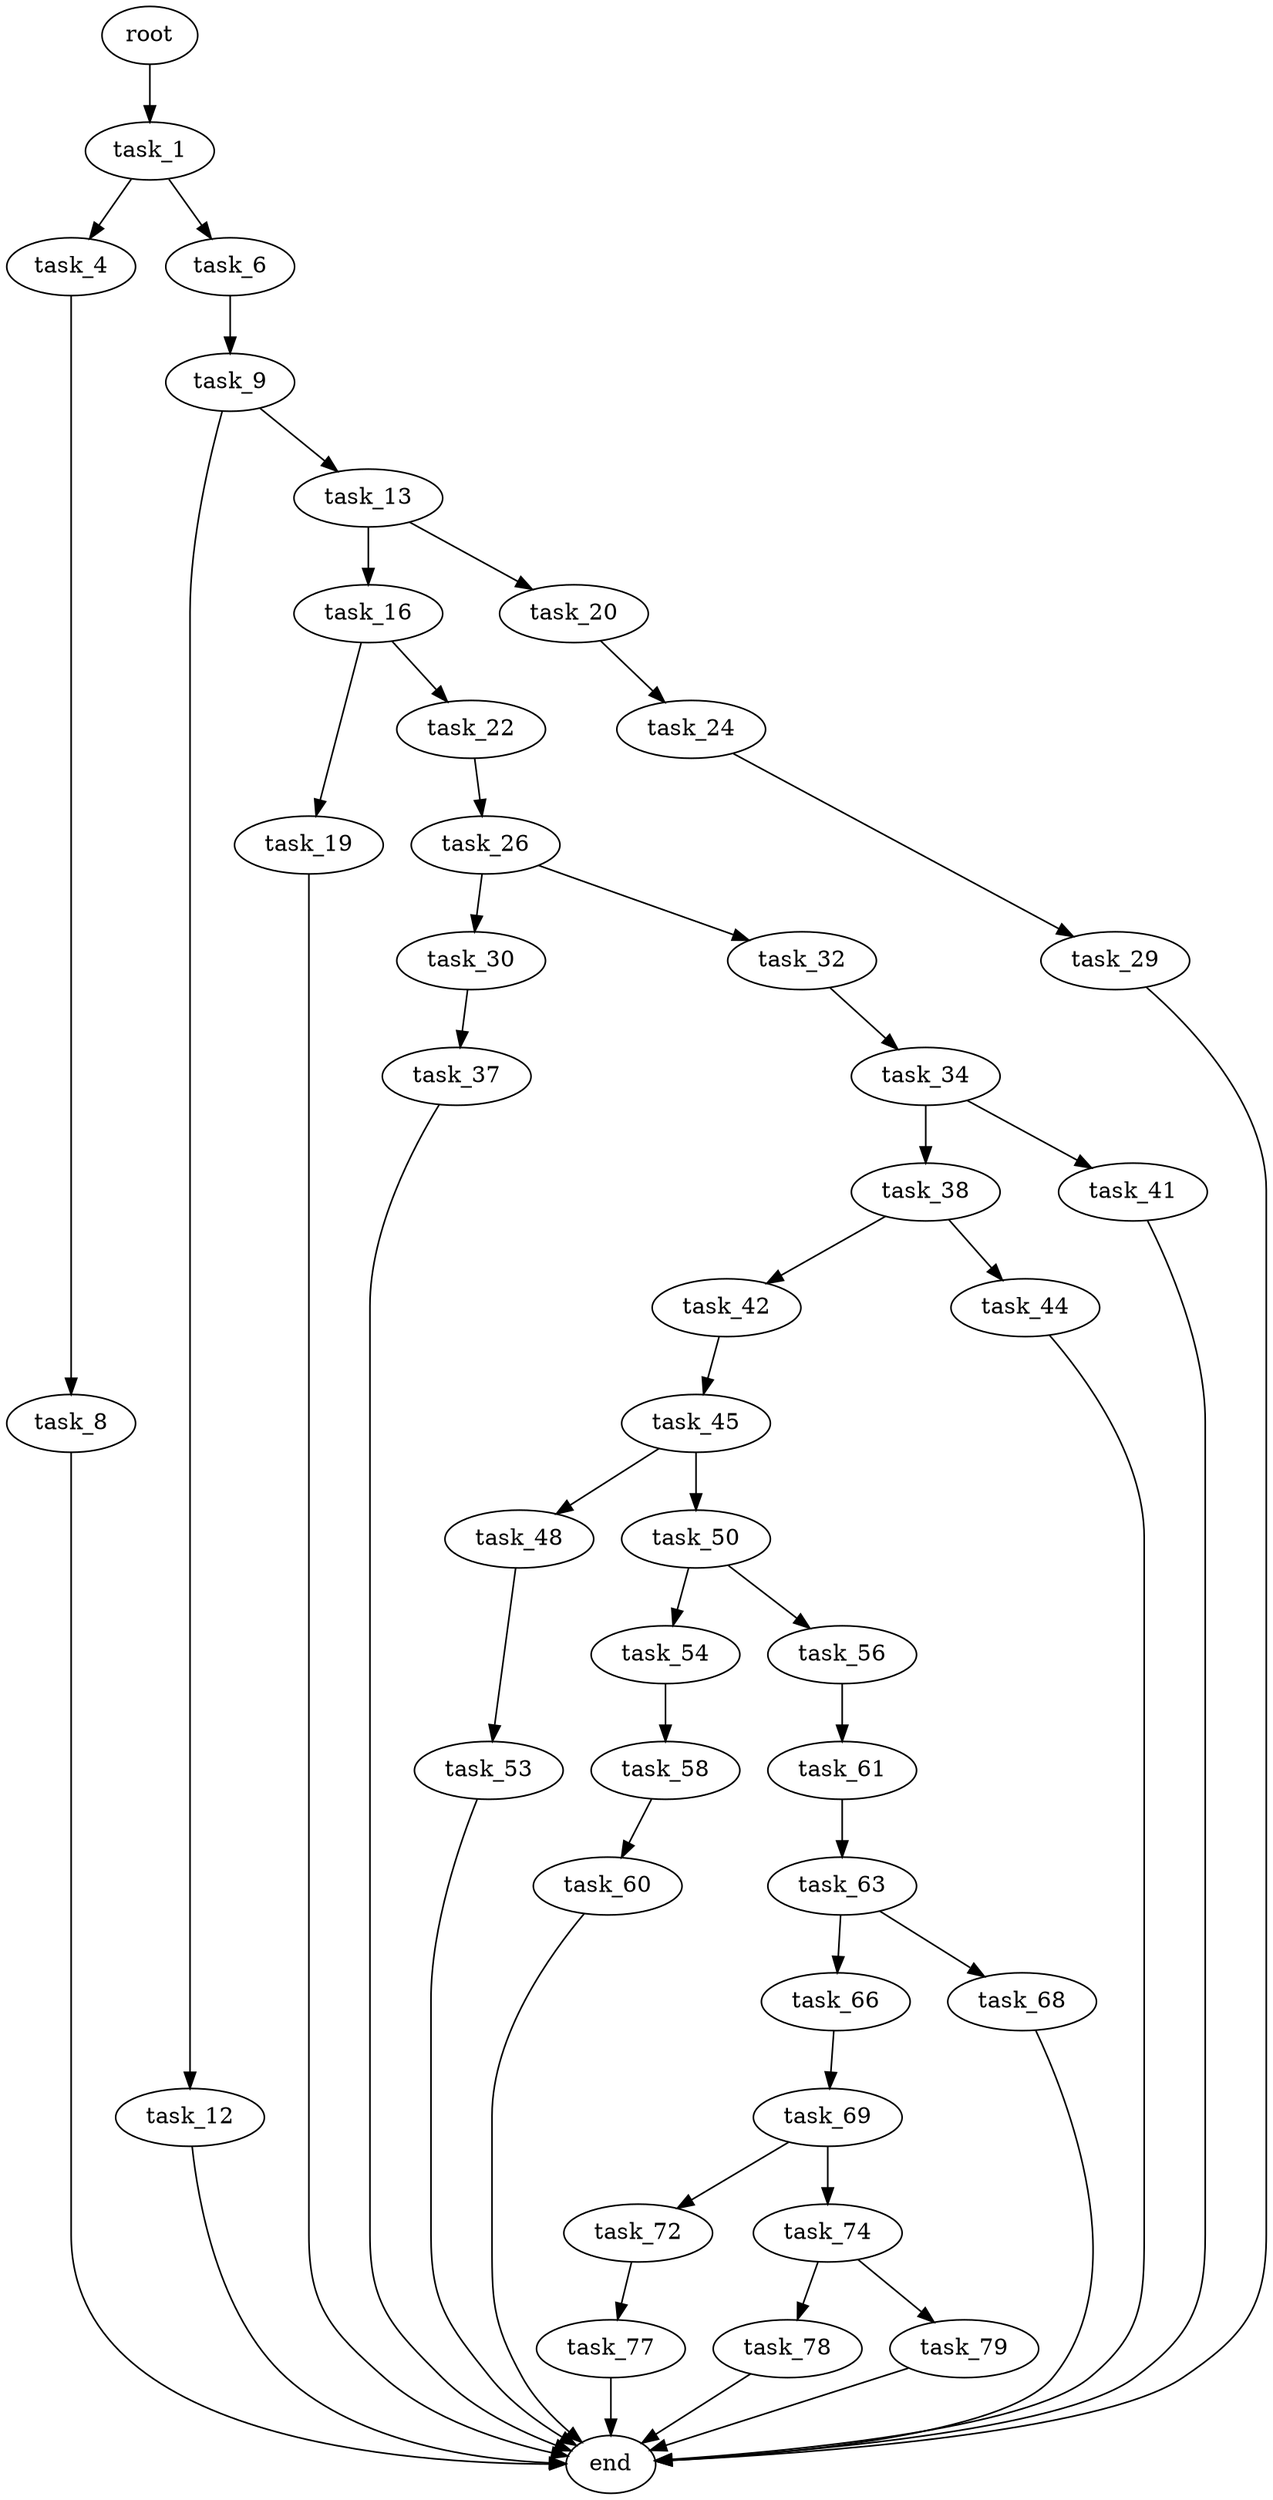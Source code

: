 digraph G {
  root [size="0.000000"];
  task_1 [size="20268278891.000000"];
  task_4 [size="14205606500.000000"];
  task_6 [size="549755813888.000000"];
  task_8 [size="185379600436.000000"];
  task_9 [size="132043036912.000000"];
  task_12 [size="368293445632.000000"];
  task_13 [size="303712862959.000000"];
  task_16 [size="199697522611.000000"];
  task_19 [size="134217728000.000000"];
  task_20 [size="134217728000.000000"];
  task_22 [size="92985366436.000000"];
  task_24 [size="68719476736.000000"];
  task_26 [size="596467968012.000000"];
  task_29 [size="916437466680.000000"];
  task_30 [size="549755813888.000000"];
  task_32 [size="4494454922.000000"];
  task_34 [size="28991029248.000000"];
  task_37 [size="368293445632.000000"];
  task_38 [size="68719476736.000000"];
  task_41 [size="25354333435.000000"];
  task_42 [size="32375322340.000000"];
  task_44 [size="21835998592.000000"];
  task_45 [size="28991029248.000000"];
  task_48 [size="22656555456.000000"];
  task_50 [size="8589934592.000000"];
  task_53 [size="1289521940596.000000"];
  task_54 [size="669240339212.000000"];
  task_56 [size="404672106325.000000"];
  task_58 [size="60494644063.000000"];
  task_60 [size="453088833620.000000"];
  task_61 [size="804400981665.000000"];
  task_63 [size="1107839550265.000000"];
  task_66 [size="158293565427.000000"];
  task_68 [size="198914460175.000000"];
  task_69 [size="38734258146.000000"];
  task_72 [size="8589934592.000000"];
  task_74 [size="1073741824000.000000"];
  task_77 [size="368293445632.000000"];
  task_78 [size="607012344479.000000"];
  task_79 [size="7785425383.000000"];
  end [size="0.000000"];

  root -> task_1 [size="1.000000"];
  task_1 -> task_4 [size="536870912.000000"];
  task_1 -> task_6 [size="536870912.000000"];
  task_4 -> task_8 [size="33554432.000000"];
  task_6 -> task_9 [size="536870912.000000"];
  task_8 -> end [size="1.000000"];
  task_9 -> task_12 [size="536870912.000000"];
  task_9 -> task_13 [size="536870912.000000"];
  task_12 -> end [size="1.000000"];
  task_13 -> task_16 [size="209715200.000000"];
  task_13 -> task_20 [size="209715200.000000"];
  task_16 -> task_19 [size="411041792.000000"];
  task_16 -> task_22 [size="411041792.000000"];
  task_19 -> end [size="1.000000"];
  task_20 -> task_24 [size="209715200.000000"];
  task_22 -> task_26 [size="411041792.000000"];
  task_24 -> task_29 [size="134217728.000000"];
  task_26 -> task_30 [size="679477248.000000"];
  task_26 -> task_32 [size="679477248.000000"];
  task_29 -> end [size="1.000000"];
  task_30 -> task_37 [size="536870912.000000"];
  task_32 -> task_34 [size="75497472.000000"];
  task_34 -> task_38 [size="75497472.000000"];
  task_34 -> task_41 [size="75497472.000000"];
  task_37 -> end [size="1.000000"];
  task_38 -> task_42 [size="134217728.000000"];
  task_38 -> task_44 [size="134217728.000000"];
  task_41 -> end [size="1.000000"];
  task_42 -> task_45 [size="536870912.000000"];
  task_44 -> end [size="1.000000"];
  task_45 -> task_48 [size="75497472.000000"];
  task_45 -> task_50 [size="75497472.000000"];
  task_48 -> task_53 [size="411041792.000000"];
  task_50 -> task_54 [size="33554432.000000"];
  task_50 -> task_56 [size="33554432.000000"];
  task_53 -> end [size="1.000000"];
  task_54 -> task_58 [size="536870912.000000"];
  task_56 -> task_61 [size="838860800.000000"];
  task_58 -> task_60 [size="75497472.000000"];
  task_60 -> end [size="1.000000"];
  task_61 -> task_63 [size="838860800.000000"];
  task_63 -> task_66 [size="838860800.000000"];
  task_63 -> task_68 [size="838860800.000000"];
  task_66 -> task_69 [size="411041792.000000"];
  task_68 -> end [size="1.000000"];
  task_69 -> task_72 [size="75497472.000000"];
  task_69 -> task_74 [size="75497472.000000"];
  task_72 -> task_77 [size="33554432.000000"];
  task_74 -> task_78 [size="838860800.000000"];
  task_74 -> task_79 [size="838860800.000000"];
  task_77 -> end [size="1.000000"];
  task_78 -> end [size="1.000000"];
  task_79 -> end [size="1.000000"];
}

